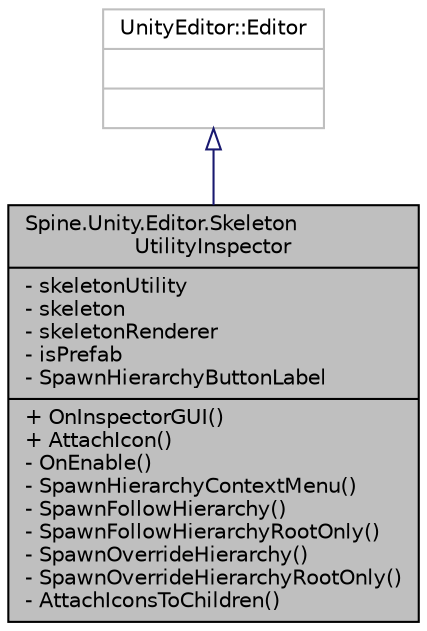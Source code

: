 digraph "Spine.Unity.Editor.SkeletonUtilityInspector"
{
 // LATEX_PDF_SIZE
  edge [fontname="Helvetica",fontsize="10",labelfontname="Helvetica",labelfontsize="10"];
  node [fontname="Helvetica",fontsize="10",shape=record];
  Node1 [label="{Spine.Unity.Editor.Skeleton\lUtilityInspector\n|- skeletonUtility\l- skeleton\l- skeletonRenderer\l- isPrefab\l- SpawnHierarchyButtonLabel\l|+ OnInspectorGUI()\l+ AttachIcon()\l- OnEnable()\l- SpawnHierarchyContextMenu()\l- SpawnFollowHierarchy()\l- SpawnFollowHierarchyRootOnly()\l- SpawnOverrideHierarchy()\l- SpawnOverrideHierarchyRootOnly()\l- AttachIconsToChildren()\l}",height=0.2,width=0.4,color="black", fillcolor="grey75", style="filled", fontcolor="black",tooltip=" "];
  Node2 -> Node1 [dir="back",color="midnightblue",fontsize="10",style="solid",arrowtail="onormal",fontname="Helvetica"];
  Node2 [label="{UnityEditor::Editor\n||}",height=0.2,width=0.4,color="grey75", fillcolor="white", style="filled",tooltip=" "];
}
